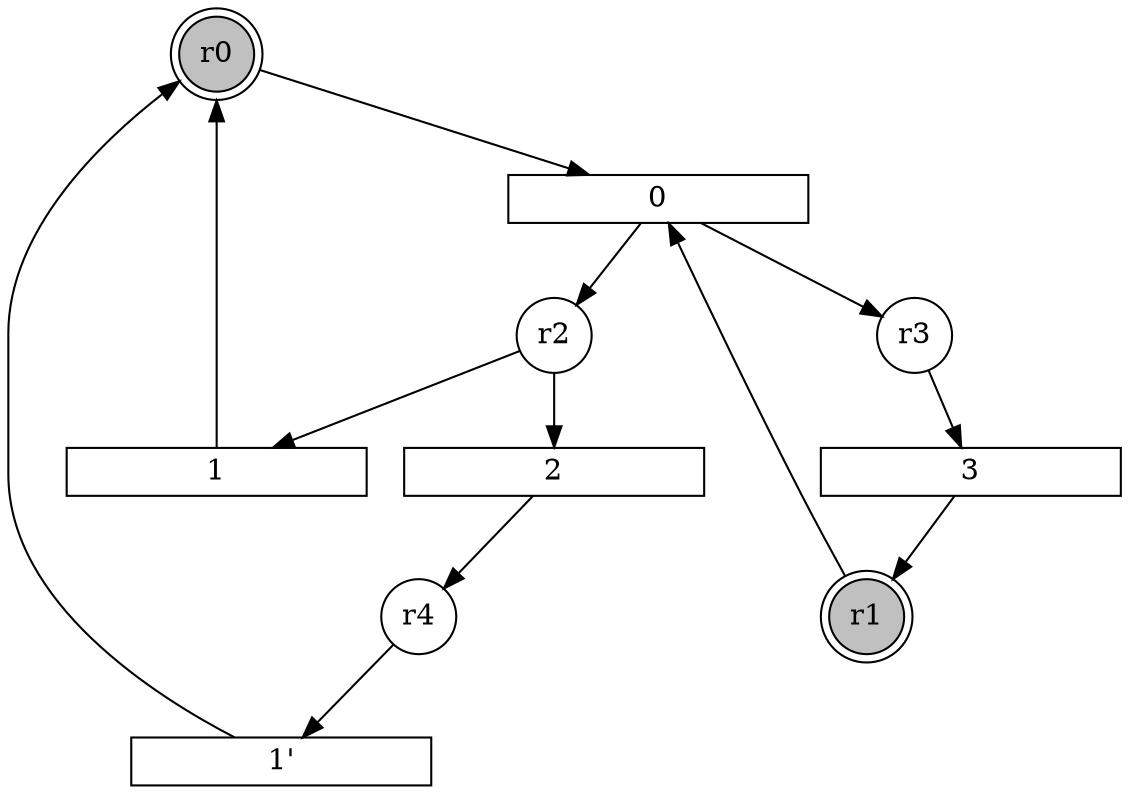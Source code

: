 digraph input1_PN{
subgraph initial_place {
	node [shape=doublecircle,fixedsize=true, fixedsize = 2, color = black, fillcolor = gray, style = filled];
	r0;
	r1;
}
subgraph place {     
	node [shape=circle,fixedsize=true, fixedsize = 2];
	r3;
	r2;
	r4;
}
subgraph transitions {
	node [shape=rect,height=0.2,width=2, forcelabels = false];
	4 [label = "1'"];
	0;
	1;
	2;
	3;
}
	r0 -> 0;
	r1 -> 0;
	r2 -> 1;
	r2 -> 2;
	r3 -> 3;
	r4 -> 4;
	0 -> r3;
	0 -> r2;
	1 -> r0;
	2 -> r4;
	3 -> r1;
	4 -> r0;
}